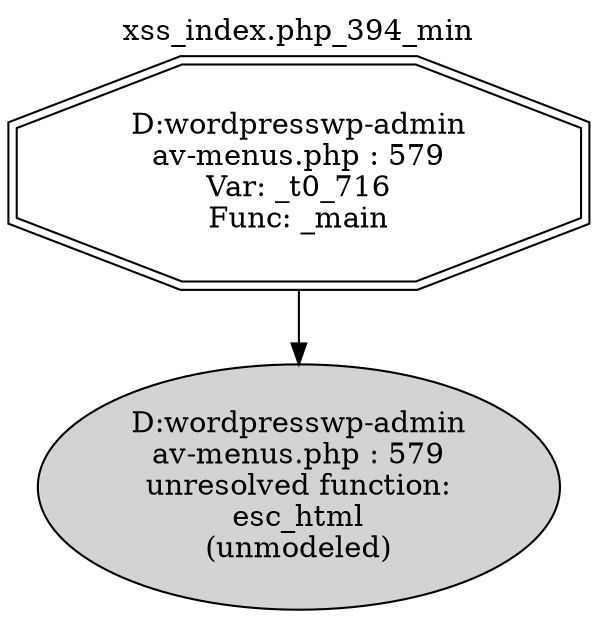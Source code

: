 digraph cfg {
  label="xss_index.php_394_min";
  labelloc=t;
  n1 [shape=doubleoctagon, label="D:\wordpress\wp-admin\nav-menus.php : 579\nVar: _t0_716\nFunc: _main\n"];
  n2 [shape=ellipse, label="D:\wordpress\wp-admin\nav-menus.php : 579\nunresolved function:\nesc_html\n(unmodeled)\n",style=filled];
  n1 -> n2;
}
